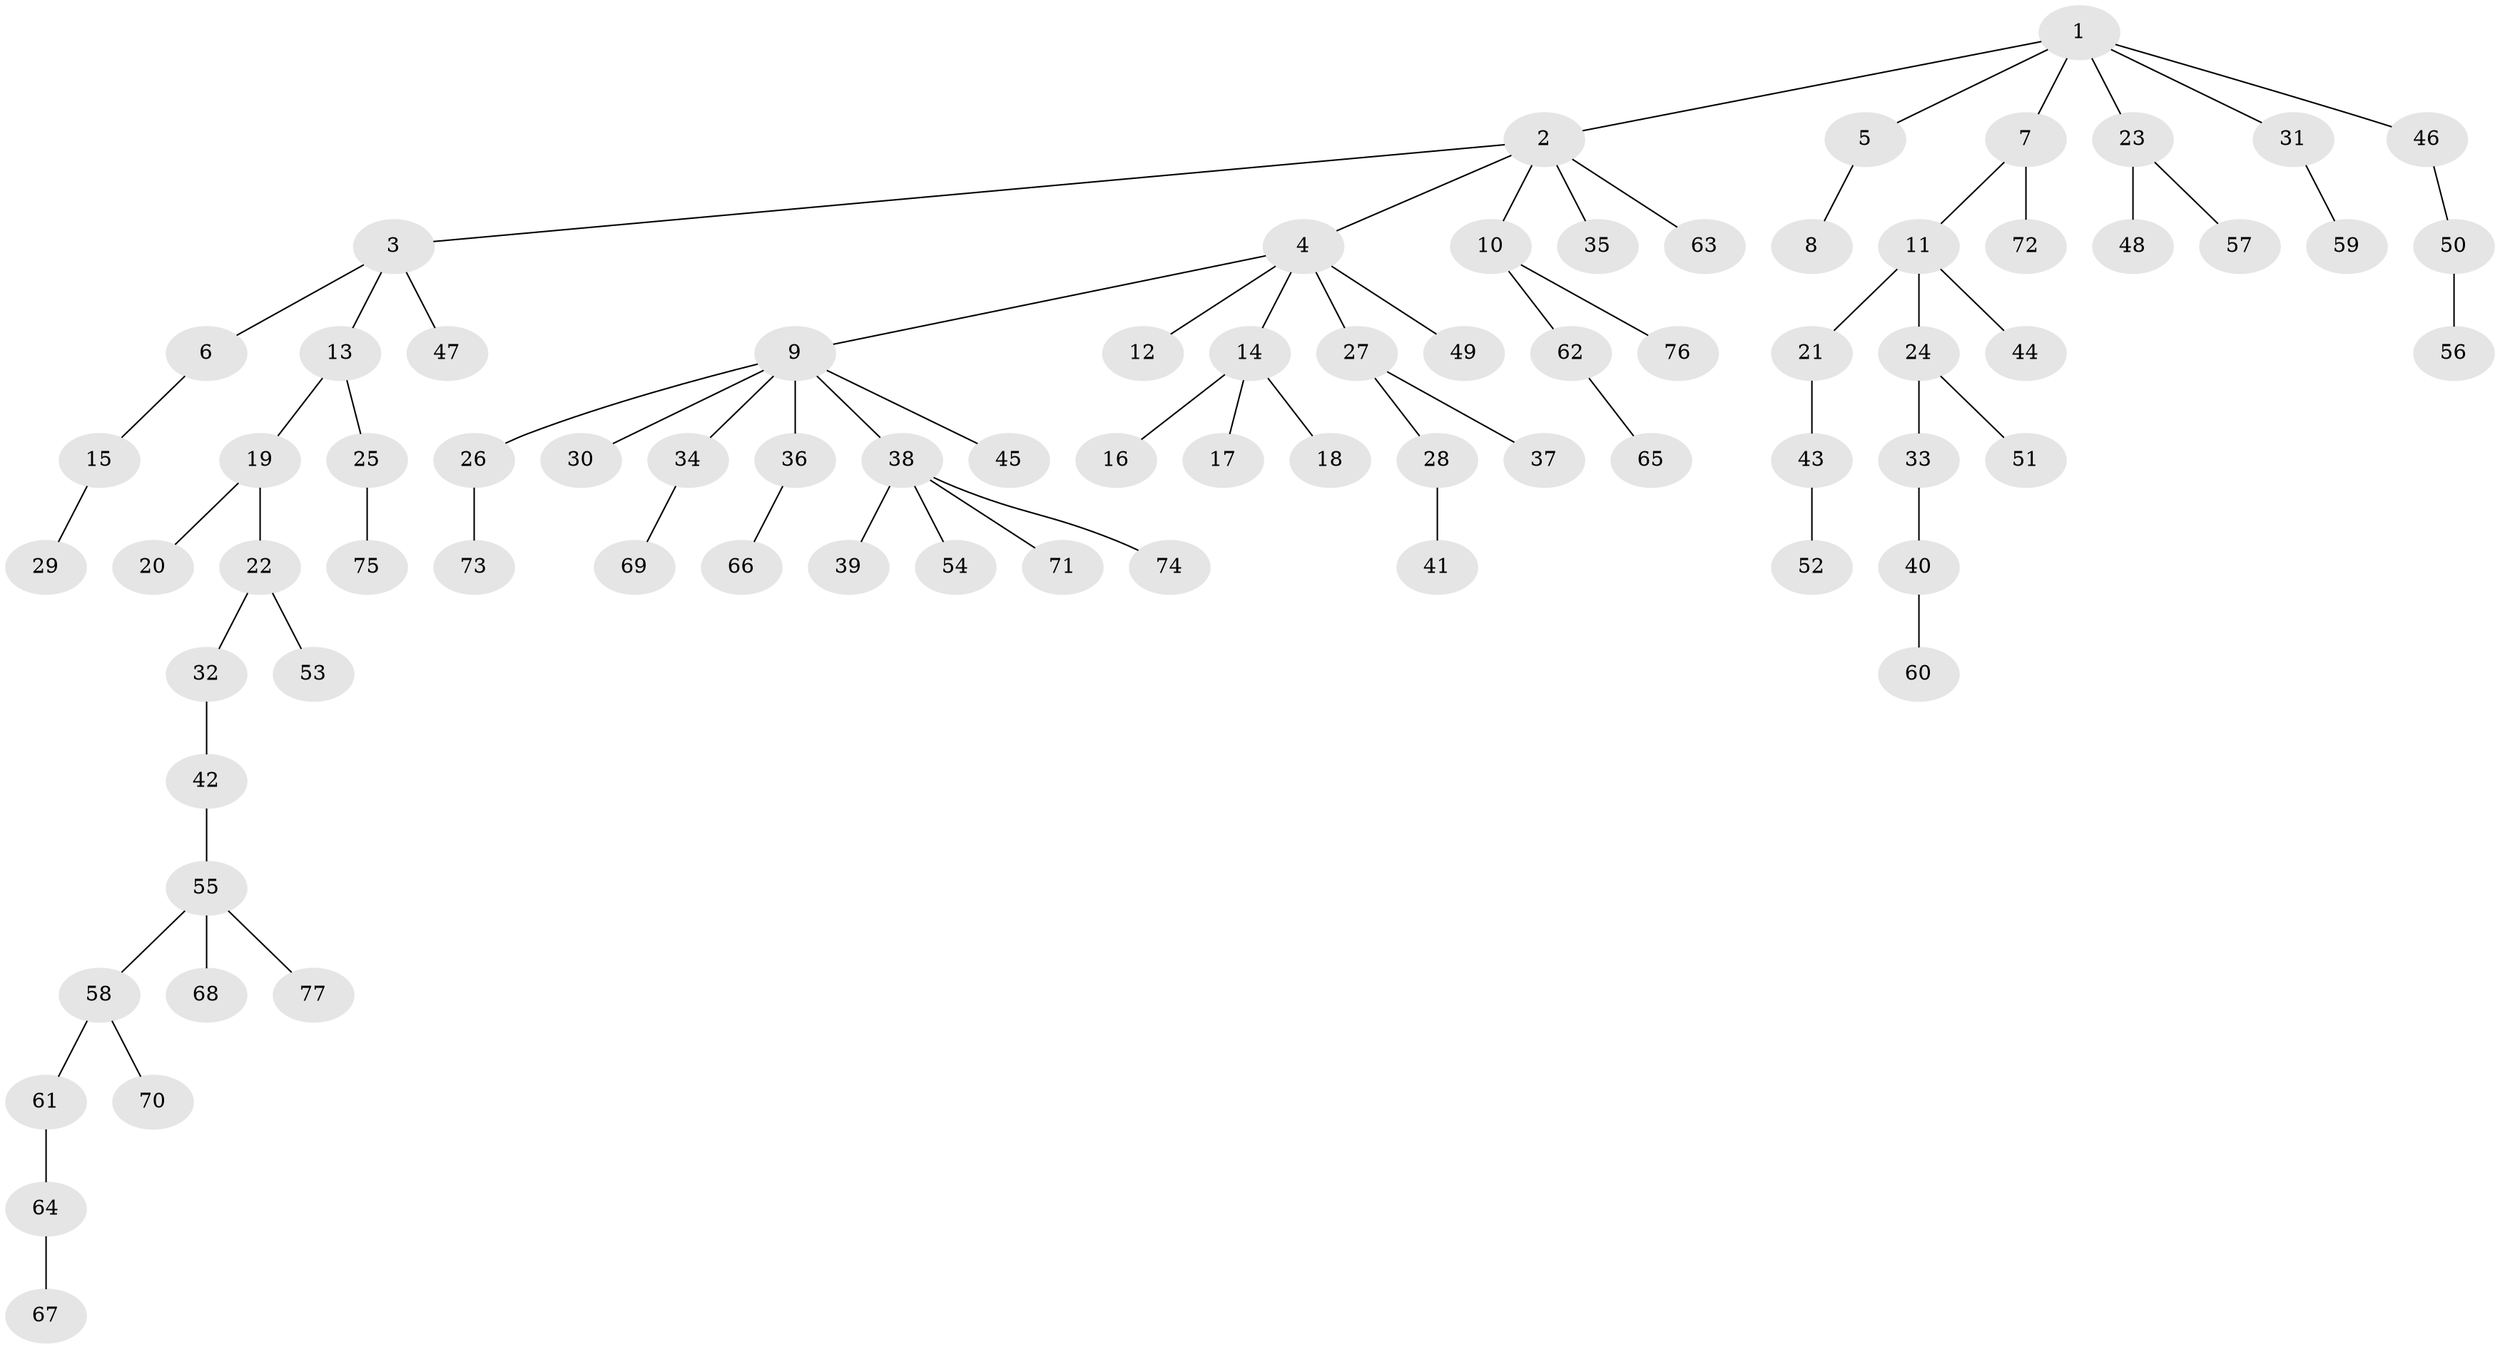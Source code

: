 // Generated by graph-tools (version 1.1) at 2025/50/03/09/25 03:50:20]
// undirected, 77 vertices, 76 edges
graph export_dot {
graph [start="1"]
  node [color=gray90,style=filled];
  1;
  2;
  3;
  4;
  5;
  6;
  7;
  8;
  9;
  10;
  11;
  12;
  13;
  14;
  15;
  16;
  17;
  18;
  19;
  20;
  21;
  22;
  23;
  24;
  25;
  26;
  27;
  28;
  29;
  30;
  31;
  32;
  33;
  34;
  35;
  36;
  37;
  38;
  39;
  40;
  41;
  42;
  43;
  44;
  45;
  46;
  47;
  48;
  49;
  50;
  51;
  52;
  53;
  54;
  55;
  56;
  57;
  58;
  59;
  60;
  61;
  62;
  63;
  64;
  65;
  66;
  67;
  68;
  69;
  70;
  71;
  72;
  73;
  74;
  75;
  76;
  77;
  1 -- 2;
  1 -- 5;
  1 -- 7;
  1 -- 23;
  1 -- 31;
  1 -- 46;
  2 -- 3;
  2 -- 4;
  2 -- 10;
  2 -- 35;
  2 -- 63;
  3 -- 6;
  3 -- 13;
  3 -- 47;
  4 -- 9;
  4 -- 12;
  4 -- 14;
  4 -- 27;
  4 -- 49;
  5 -- 8;
  6 -- 15;
  7 -- 11;
  7 -- 72;
  9 -- 26;
  9 -- 30;
  9 -- 34;
  9 -- 36;
  9 -- 38;
  9 -- 45;
  10 -- 62;
  10 -- 76;
  11 -- 21;
  11 -- 24;
  11 -- 44;
  13 -- 19;
  13 -- 25;
  14 -- 16;
  14 -- 17;
  14 -- 18;
  15 -- 29;
  19 -- 20;
  19 -- 22;
  21 -- 43;
  22 -- 32;
  22 -- 53;
  23 -- 48;
  23 -- 57;
  24 -- 33;
  24 -- 51;
  25 -- 75;
  26 -- 73;
  27 -- 28;
  27 -- 37;
  28 -- 41;
  31 -- 59;
  32 -- 42;
  33 -- 40;
  34 -- 69;
  36 -- 66;
  38 -- 39;
  38 -- 54;
  38 -- 71;
  38 -- 74;
  40 -- 60;
  42 -- 55;
  43 -- 52;
  46 -- 50;
  50 -- 56;
  55 -- 58;
  55 -- 68;
  55 -- 77;
  58 -- 61;
  58 -- 70;
  61 -- 64;
  62 -- 65;
  64 -- 67;
}
